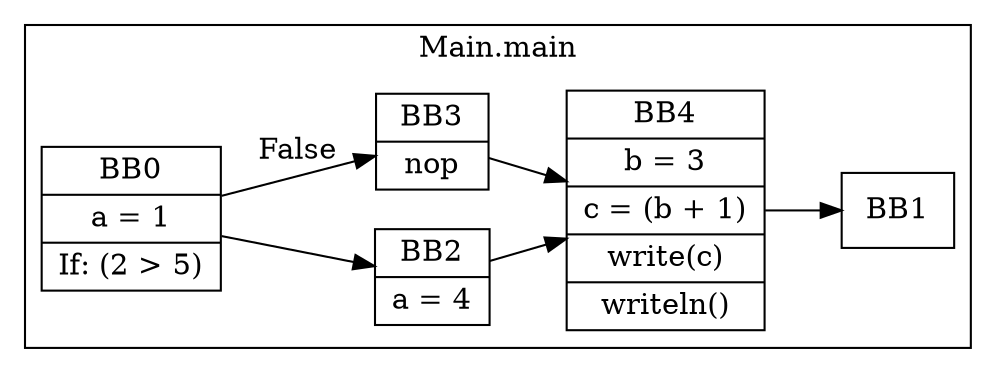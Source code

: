digraph G {
  graph [ rankdir = "LR" ];
  subgraph cluster_0 {
    label = "Main.main"
    M0_BB0 [
      shape="record"
      label="BB0|a = 1|If: (2 \> 5)"
    ];
    M0_BB0 -> M0_BB2;
    M0_BB0 -> M0_BB3 [label="False"];
    M0_BB1 [
      shape="record"
      label="BB1"
    ];
    M0_BB2 [
      shape="record"
      label="BB2|a = 4"
    ];
    M0_BB2 -> M0_BB4;
    M0_BB3 [
      shape="record"
      label="BB3|nop"
    ];
    M0_BB3 -> M0_BB4;
    M0_BB4 [
      shape="record"
      label="BB4|b = 3|c = (b + 1)|write(c)|writeln()"
    ];
    M0_BB4 -> M0_BB1;
  }
}
